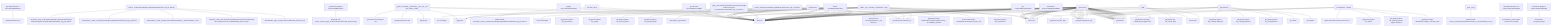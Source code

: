 graph TD
    app-mlperf-inference,d775cac873ee4231_(_python,_resnet50,_onnxruntime,_cpu,_test,_r5.1-dev_default,_offline_) --> detect,os
    get-sys-utils-mlc,bc90993277e84b8e --> detect,os
    app-mlperf-inference,d775cac873ee4231_(_python,_resnet50,_onnxruntime,_cpu,_test,_r5.1-dev_default,_offline_) --> get,python
    app-mlperf-inference,d775cac873ee4231_(_python,_resnet50,_onnxruntime,_cpu,_test,_r5.1-dev_default,_offline_) --> get,mlcommons,inference,src
    pull-git-repo,c23132ed65c4421d --> detect,os
    app-mlperf-inference,d775cac873ee4231_(_python,_resnet50,_onnxruntime,_cpu,_test,_r5.1-dev_default,_offline_) --> pull,git,repo
    get-mlperf-inference-utils,e341e5f86d8342e5 --> get,mlperf,inference,src
    app-mlperf-inference,d775cac873ee4231_(_python,_resnet50,_onnxruntime,_cpu,_test,_r5.1-dev_default,_offline_) --> get,mlperf,inference,utils
    download-file,9cdc8dc41aae437e_(_wget,_url.https://armi.in/files/caffe_ilsvrc12.tar.gz_) --> detect,os
    download-and-extract,c67e81a4ce2649f5_(_extract,_wget,_url.https://armi.in/files/caffe_ilsvrc12.tar.gz_) --> download,file,_wget,_url.https://armi.in/files/caffe_ilsvrc12.tar.gz
    extract-file,3f0b76219d004817_(_keep,_path./home/runner/MLC/repos/local/cache/download-file_imagenet-aux-da_12c58add/caffe_ilsvrc12.tar.gz_) --> detect,os
    download-and-extract,c67e81a4ce2649f5_(_extract,_wget,_url.https://armi.in/files/caffe_ilsvrc12.tar.gz_) --> extract,file,_keep,_path./home/runner/MLC/repos/local/cache/download-file_imagenet-aux-da_12c58add/caffe_ilsvrc12.tar.gz
    get-dataset-imagenet-aux,bb2c6dd8c8c64217 --> download-and-extract,_extract,_wget,_url.https://armi.in/files/caffe_ilsvrc12.tar.gz
    app-mlperf-inference,d775cac873ee4231_(_python,_resnet50,_onnxruntime,_cpu,_test,_r5.1-dev_default,_offline_) --> get,dataset-aux,imagenet-aux
    app-mlperf-inference-mlcommons-python,ff149e9781fc4b65_(_offline,_cpu,_resnet50,_onnxruntime,_fp32_) --> detect,os
    detect-cpu,586c8a43320142f7 --> detect,os
    app-mlperf-inference-mlcommons-python,ff149e9781fc4b65_(_offline,_cpu,_resnet50,_onnxruntime,_fp32_) --> detect,cpu
    get-sys-utils-mlc,bc90993277e84b8e --> detect,os
    app-mlperf-inference-mlcommons-python,ff149e9781fc4b65_(_offline,_cpu,_resnet50,_onnxruntime,_fp32_) --> get,python
    get-generic-python-lib,94b62a682bc44791_(_onnxruntime_) --> detect,os
    detect-cpu,586c8a43320142f7 --> detect,os
    get-generic-python-lib,94b62a682bc44791_(_onnxruntime_) --> detect,cpu
    get-generic-python-lib,94b62a682bc44791_(_onnxruntime_) --> get,python3
    get-generic-python-lib,94b62a682bc44791_(_pip_) --> detect,os
    detect-cpu,586c8a43320142f7 --> detect,os
    get-generic-python-lib,94b62a682bc44791_(_pip_) --> detect,cpu
    get-generic-python-lib,94b62a682bc44791_(_pip_) --> get,python3
    get-generic-python-lib,94b62a682bc44791_(_onnxruntime_) --> get,generic-python-lib,_pip
    app-mlperf-inference-mlcommons-python,ff149e9781fc4b65_(_offline,_cpu,_resnet50,_onnxruntime,_fp32_) --> get,generic-python-lib,_onnxruntime
    download-file,9cdc8dc41aae437e_(_cmutil,_url.https://armi.in/files/resnet50_v1_op11/resnet50_v1.onnx_) --> detect,os
    download-and-extract,c67e81a4ce2649f5_(_url.https://armi.in/files/resnet50_v1_op11/resnet50_v1.onnx_) --> download,file,_cmutil,_url.https://armi.in/files/resnet50_v1_op11/resnet50_v1.onnx
    get-ml-model-resnet50,56203e4e998b4bc0_(_fp32,_onnx_) --> download-and-extract,_url.https://armi.in/files/resnet50_v1_op11/resnet50_v1.onnx
    app-mlperf-inference-mlcommons-python,ff149e9781fc4b65_(_offline,_cpu,_resnet50,_onnxruntime,_fp32_) --> get,ml-model,image-classification,resnet50,raw,_fp32,_onnx
    get-preprocessed-dataset-imagenet,f259d490bbaf45f5_(_-for.mobilenet,_NCHW_) --> get,python3
    get-dataset-imagenet-val,7afd58d287fe4f11_(_size.500,_2012_) --> detect,os
    download-file,9cdc8dc41aae437e_(_cmutil,_url.http://cKnowledge.org/ai/data/ILSVRC2012_img_val_500.tar_) --> detect,os
    download-and-extract,c67e81a4ce2649f5_(_extract,_url.http://cKnowledge.org/ai/data/ILSVRC2012_img_val_500.tar_) --> download,file,_cmutil,_url.http://cKnowledge.org/ai/data/ILSVRC2012_img_val_500.tar
    extract-file,3f0b76219d004817_(_keep,_path./home/runner/MLC/repos/local/cache/get-dataset-imagenet-val_600f7915/ILSVRC2012_img_val_500.tar_) --> detect,os
    download-and-extract,c67e81a4ce2649f5_(_extract,_url.http://cKnowledge.org/ai/data/ILSVRC2012_img_val_500.tar_) --> extract,file,_keep,_path./home/runner/MLC/repos/local/cache/get-dataset-imagenet-val_600f7915/ILSVRC2012_img_val_500.tar
    get-dataset-imagenet-val,7afd58d287fe4f11_(_size.500,_2012_) --> download-and-extract,file,_extract,_url.http://cKnowledge.org/ai/data/ILSVRC2012_img_val_500.tar
    get-preprocessed-dataset-imagenet,f259d490bbaf45f5_(_-for.mobilenet,_NCHW_) --> get,dataset,image-classification,original,_size.500,_2012
    get-preprocessed-dataset-imagenet,f259d490bbaf45f5_(_-for.mobilenet,_NCHW_) --> get,dataset-aux,image-classification,imagenet-aux
    get-generic-python-lib,94b62a682bc44791_(_package.opencv-python-headless_) --> detect,os
    detect-cpu,586c8a43320142f7 --> detect,os
    get-generic-python-lib,94b62a682bc44791_(_package.opencv-python-headless_) --> detect,cpu
    get-generic-python-lib,94b62a682bc44791_(_package.opencv-python-headless_) --> get,python3
    get-generic-python-lib,94b62a682bc44791_(_pip_) --> get,python3
    get-generic-python-lib,94b62a682bc44791_(_package.opencv-python-headless_) --> get,generic-python-lib,_pip
    get-preprocessed-dataset-imagenet,f259d490bbaf45f5_(_-for.mobilenet,_NCHW_) --> get,generic-python-lib,_package.opencv-python-headless
    get-generic-python-lib,94b62a682bc44791_(_pillow_) --> detect,os
    detect-cpu,586c8a43320142f7 --> detect,os
    get-generic-python-lib,94b62a682bc44791_(_pillow_) --> detect,cpu
    get-generic-python-lib,94b62a682bc44791_(_pillow_) --> get,python3
    get-generic-python-lib,94b62a682bc44791_(_pip_) --> get,python3
    get-generic-python-lib,94b62a682bc44791_(_pillow_) --> get,generic-python-lib,_pip
    get-preprocessed-dataset-imagenet,f259d490bbaf45f5_(_-for.mobilenet,_NCHW_) --> get,generic-python-lib,_pillow
    get-preprocessed-dataset-imagenet,f259d490bbaf45f5_(_-for.mobilenet,_NCHW_) --> mlperf,mlcommons,inference,source,src
    get-generic-sys-util,bb0393afa8404a11_(_libgl_) --> detect,os
    get-generic-sys-util,bb0393afa8404a11_(_libgl_) --> detect,sudo
    get-generic-sys-util,bb0393afa8404a11_(_install,_libgl_) --> detect,os
    get-generic-sys-util,bb0393afa8404a11_(_install,_libgl_) --> detect,sudo
    get-generic-sys-util,bb0393afa8404a11_(_libgl_) --> get,generic-sys-util,_install,_libgl
    get-preprocessed-dataset-imagenet,f259d490bbaf45f5_(_-for.mobilenet,_NCHW_) --> get,generic-sys-util,_libgl
    app-mlperf-inference-mlcommons-python,ff149e9781fc4b65_(_offline,_cpu,_resnet50,_onnxruntime,_fp32_) --> get,dataset,image-classification,imagenet,preprocessed,_-for.mobilenet,_NCHW
    app-mlperf-inference-mlcommons-python,ff149e9781fc4b65_(_offline,_cpu,_resnet50,_onnxruntime,_fp32_) --> get,dataset-aux,image-classification,imagenet-aux
    generate-mlperf-inference-user-conf,3af4475745964b93_(_wg-inference_) --> detect,os
    detect-cpu,586c8a43320142f7 --> detect,os
    generate-mlperf-inference-user-conf,3af4475745964b93_(_wg-inference_) --> detect,cpu
    generate-mlperf-inference-user-conf,3af4475745964b93_(_wg-inference_) --> get,python
    get-mlperf-inference-sut-configs,c2fbf72009e2445b --> get,cache,dir,_name.mlperf-inference-sut-configs
    generate-mlperf-inference-user-conf,3af4475745964b93_(_wg-inference_) --> get,sut,configs
    generate-mlperf-inference-user-conf,3af4475745964b93_(_wg-inference_) --> get,mlcommons,inference,src
    app-mlperf-inference-mlcommons-python,ff149e9781fc4b65_(_offline,_cpu,_resnet50,_onnxruntime,_fp32_) --> generate,user-conf,mlperf,inference,_wg-inference
    get-mlperf-inference-loadgen,64c3d98d0ba04950_(_wg-inference_) --> detect,os
    get-mlperf-inference-loadgen,64c3d98d0ba04950_(_wg-inference_) --> get,python3
    get-mlperf-inference-loadgen,64c3d98d0ba04950_(_wg-inference_) --> get,mlcommons,inference,src
    get-mlperf-inference-loadgen,64c3d98d0ba04950_(_wg-inference_) --> get,compiler
    detect-cpu,586c8a43320142f7 --> detect,os
    get-cmake,52bf974d791b4fc8 --> detect,cpu
    get-mlperf-inference-loadgen,64c3d98d0ba04950_(_wg-inference_) --> get,cmake
    get-generic-python-lib,94b62a682bc44791_(_package.wheel_) --> detect,os
    detect-cpu,586c8a43320142f7 --> detect,os
    get-generic-python-lib,94b62a682bc44791_(_package.wheel_) --> detect,cpu
    get-generic-python-lib,94b62a682bc44791_(_package.wheel_) --> get,python3
    get-generic-python-lib,94b62a682bc44791_(_pip_) --> get,python3
    get-generic-python-lib,94b62a682bc44791_(_package.wheel_) --> get,generic-python-lib,_pip
    get-mlperf-inference-loadgen,64c3d98d0ba04950_(_wg-inference_) --> get,generic-python-lib,_package.wheel
    get-generic-python-lib,94b62a682bc44791_(_pip_) --> get,python3
    get-mlperf-inference-loadgen,64c3d98d0ba04950_(_wg-inference_) --> get,generic-python-lib,_pip
    get-generic-python-lib,94b62a682bc44791_(_package.pybind11_) --> detect,os
    detect-cpu,586c8a43320142f7 --> detect,os
    get-generic-python-lib,94b62a682bc44791_(_package.pybind11_) --> detect,cpu
    get-generic-python-lib,94b62a682bc44791_(_package.pybind11_) --> get,python3
    get-generic-python-lib,94b62a682bc44791_(_pip_) --> get,python3
    get-generic-python-lib,94b62a682bc44791_(_package.pybind11_) --> get,generic-python-lib,_pip
    get-mlperf-inference-loadgen,64c3d98d0ba04950_(_wg-inference_) --> get,generic-python-lib,_package.pybind11
    get-generic-python-lib,94b62a682bc44791_(_package.setuptools_) --> detect,os
    detect-cpu,586c8a43320142f7 --> detect,os
    get-generic-python-lib,94b62a682bc44791_(_package.setuptools_) --> detect,cpu
    get-generic-python-lib,94b62a682bc44791_(_package.setuptools_) --> get,python3
    get-generic-python-lib,94b62a682bc44791_(_pip_) --> get,python3
    get-generic-python-lib,94b62a682bc44791_(_package.setuptools_) --> get,generic-python-lib,_pip
    get-mlperf-inference-loadgen,64c3d98d0ba04950_(_wg-inference_) --> get,generic-python-lib,_package.setuptools
    app-mlperf-inference-mlcommons-python,ff149e9781fc4b65_(_offline,_cpu,_resnet50,_onnxruntime,_fp32_) --> get,loadgen,_wg-inference
    app-mlperf-inference-mlcommons-python,ff149e9781fc4b65_(_offline,_cpu,_resnet50,_onnxruntime,_fp32_) --> get,mlcommons,inference,src
    app-mlperf-inference-mlcommons-python,ff149e9781fc4b65_(_offline,_cpu,_resnet50,_onnxruntime,_fp32_) --> get,mlcommons,inference,src
    get-generic-python-lib,94b62a682bc44791_(_package.psutil_) --> detect,os
    detect-cpu,586c8a43320142f7 --> detect,os
    get-generic-python-lib,94b62a682bc44791_(_package.psutil_) --> detect,cpu
    get-generic-python-lib,94b62a682bc44791_(_package.psutil_) --> get,python3
    get-generic-python-lib,94b62a682bc44791_(_pip_) --> get,python3
    get-generic-python-lib,94b62a682bc44791_(_package.psutil_) --> get,generic-python-lib,_pip
    app-mlperf-inference-mlcommons-python,ff149e9781fc4b65_(_offline,_cpu,_resnet50,_onnxruntime,_fp32_) --> get,generic-python-lib,_package.psutil
    get-generic-python-lib,94b62a682bc44791_(_opencv-python_) --> detect,os
    detect-cpu,586c8a43320142f7 --> detect,os
    get-generic-python-lib,94b62a682bc44791_(_opencv-python_) --> detect,cpu
    get-generic-python-lib,94b62a682bc44791_(_opencv-python_) --> get,python3
    get-generic-python-lib,94b62a682bc44791_(_pip_) --> get,python3
    get-generic-python-lib,94b62a682bc44791_(_opencv-python_) --> get,generic-python-lib,_pip
    app-mlperf-inference-mlcommons-python,ff149e9781fc4b65_(_offline,_cpu,_resnet50,_onnxruntime,_fp32_) --> get,generic-python-lib,_opencv-python
    app-mlperf-inference-mlcommons-python,ff149e9781fc4b65_(_offline,_cpu,_resnet50,_onnxruntime,_fp32_) --> get,generic-sys-util,_libgl
    get-generic-python-lib,94b62a682bc44791_(_numpy_) --> detect,os
    detect-cpu,586c8a43320142f7 --> detect,os
    get-generic-python-lib,94b62a682bc44791_(_numpy_) --> detect,cpu
    get-generic-python-lib,94b62a682bc44791_(_numpy_) --> get,python3
    get-generic-python-lib,94b62a682bc44791_(_pip_) --> get,python3
    get-generic-python-lib,94b62a682bc44791_(_numpy_) --> get,generic-python-lib,_pip
    app-mlperf-inference-mlcommons-python,ff149e9781fc4b65_(_offline,_cpu,_resnet50,_onnxruntime,_fp32_) --> get,generic-python-lib,_numpy
    get-generic-python-lib,94b62a682bc44791_(_pycocotools_) --> detect,os
    detect-cpu,586c8a43320142f7 --> detect,os
    get-generic-python-lib,94b62a682bc44791_(_pycocotools_) --> detect,cpu
    get-generic-python-lib,94b62a682bc44791_(_pycocotools_) --> get,python3
    get-generic-python-lib,94b62a682bc44791_(_pip_) --> get,python3
    get-generic-python-lib,94b62a682bc44791_(_pycocotools_) --> get,generic-python-lib,_pip
    app-mlperf-inference-mlcommons-python,ff149e9781fc4b65_(_offline,_cpu,_resnet50,_onnxruntime,_fp32_) --> get,generic-python-lib,_pycocotools
    detect-cpu,586c8a43320142f7 --> detect,os
    benchmark-program,19f369ef47084895 --> detect,cpu
    benchmark-program-mlperf,cfff0132a8aa4018 --> benchmark-program,program
    app-mlperf-inference-mlcommons-python,ff149e9781fc4b65_(_offline,_cpu,_resnet50,_onnxruntime,_fp32_) --> benchmark-mlperf